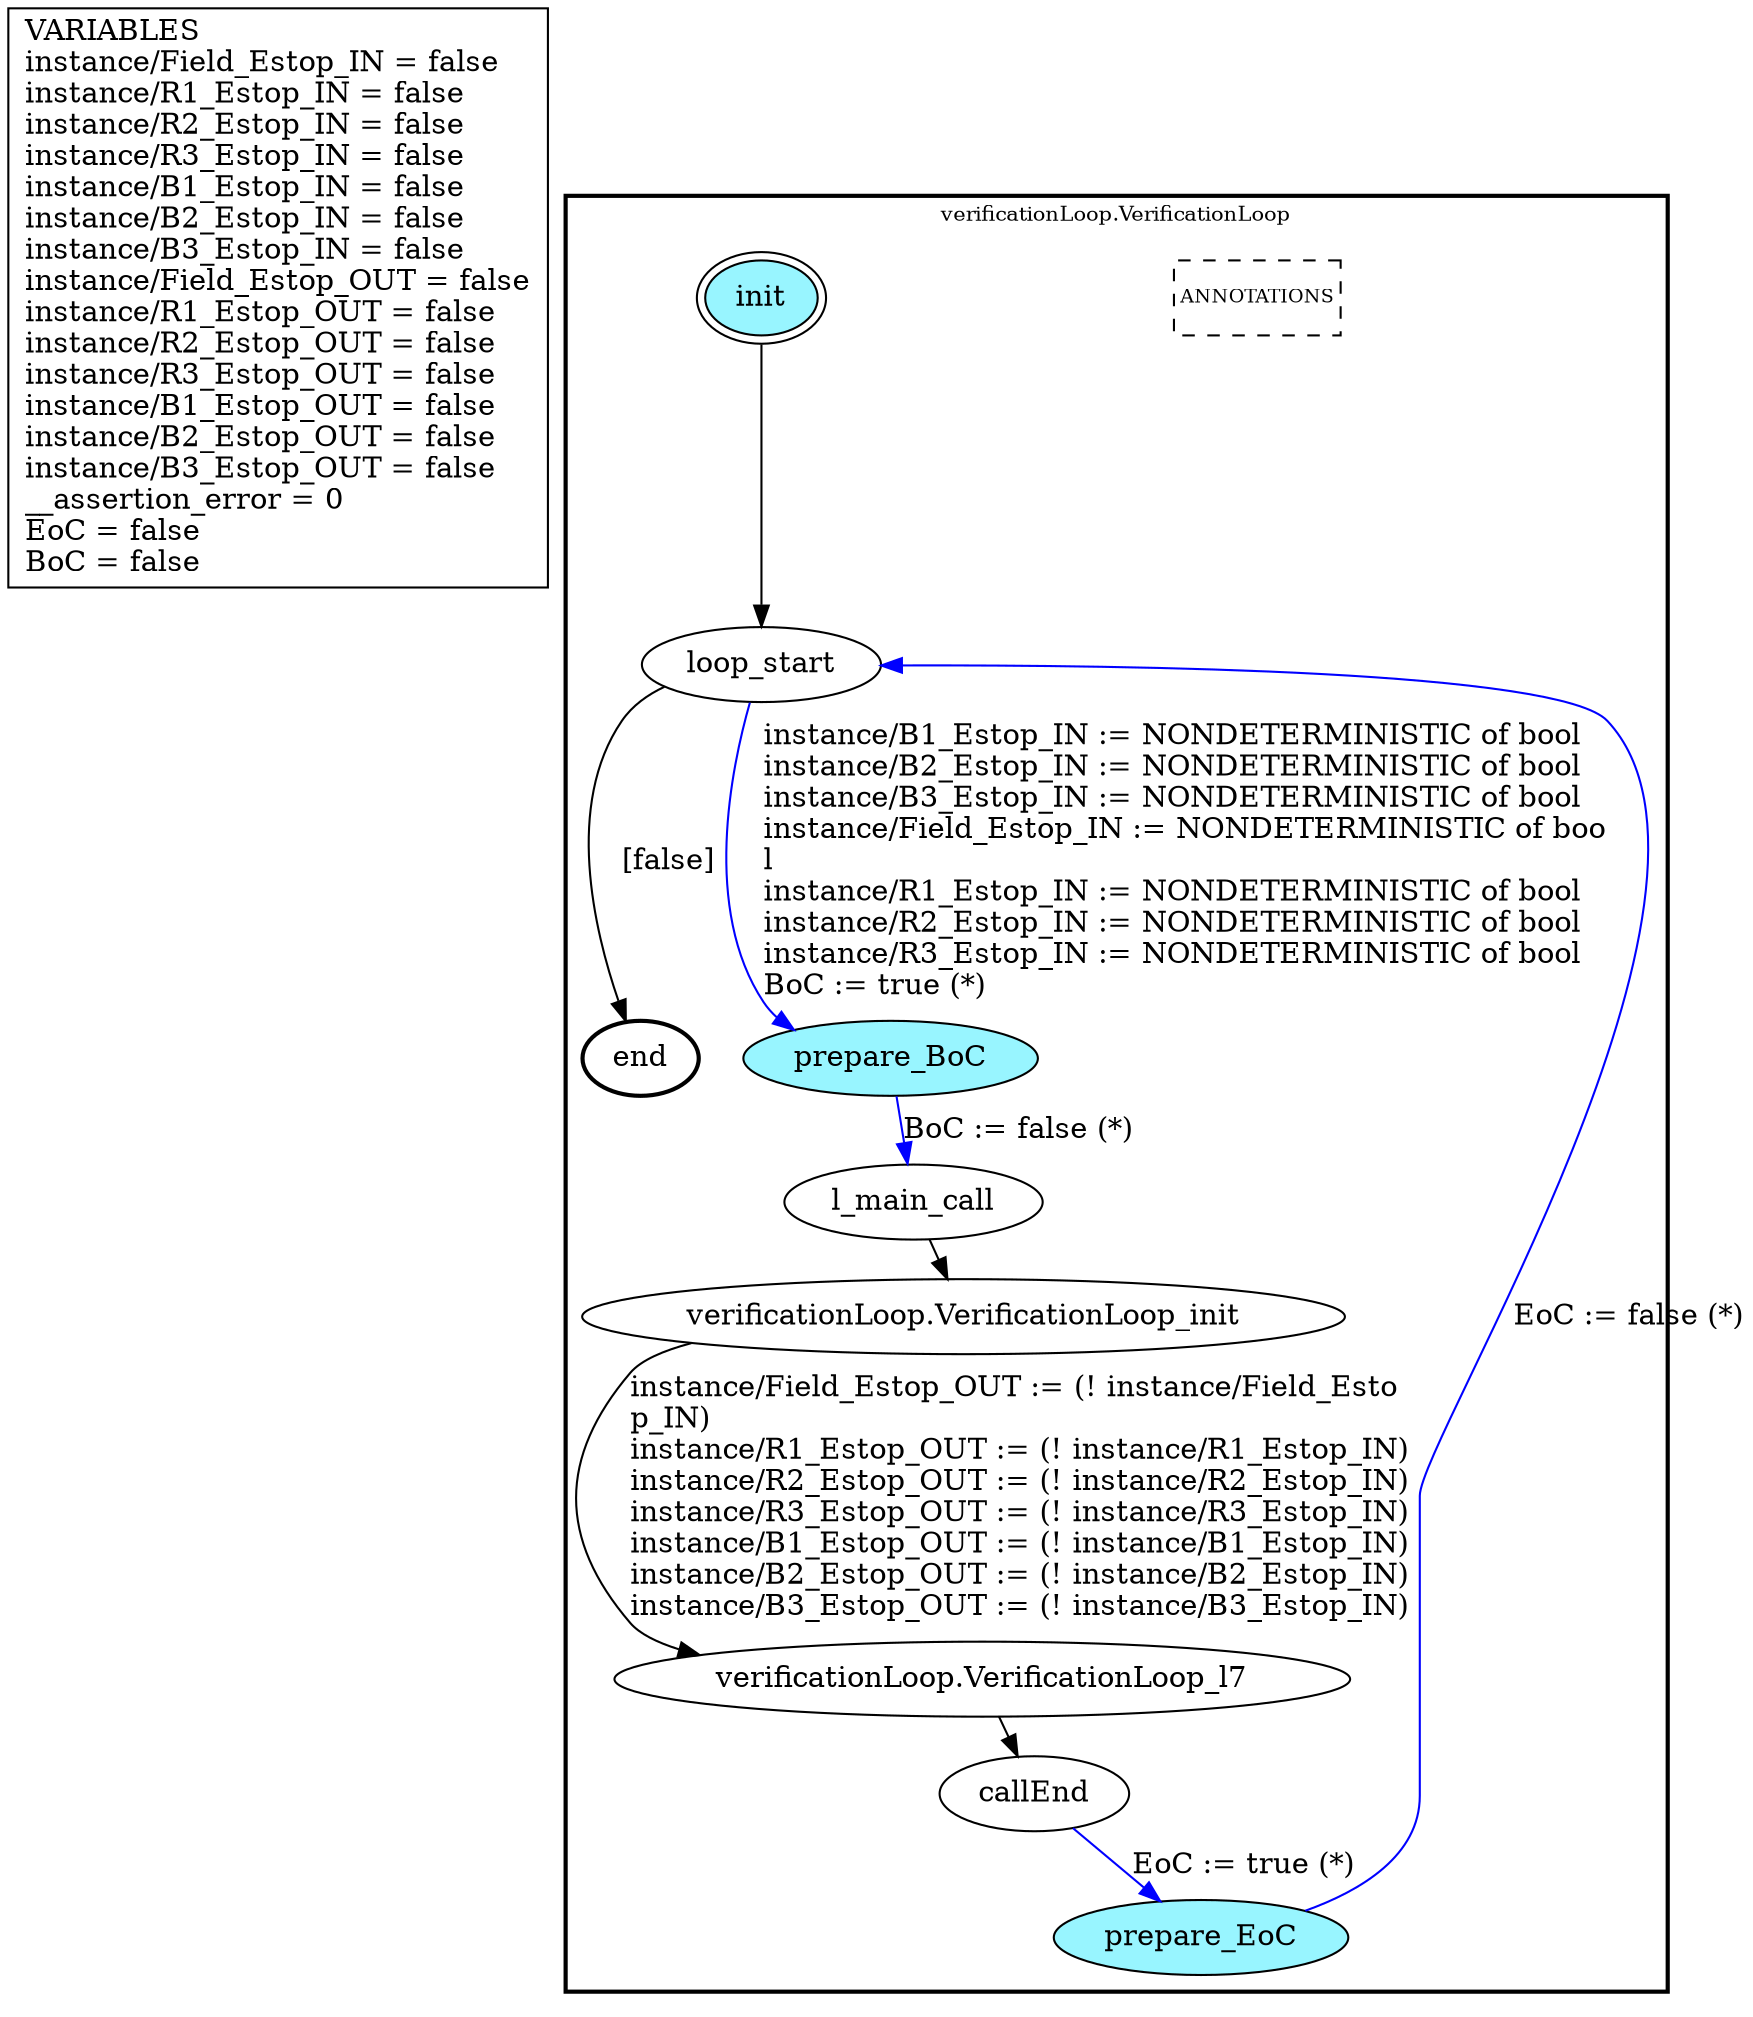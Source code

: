 digraph G {
	vars_declaration_pseudonode_network [
		label="VARIABLES\linstance/Field_Estop_IN = false\linstance/R1_Estop_IN = false\linstance/R2_Estop_IN = false\linstance/R3_Estop_IN = false\linstance/B1_Estop_IN = false\linstance/B2_Estop_IN = false\linstance/B3_Estop_IN = false\linstance/Field_Estop_OUT = false\linstance/R1_Estop_OUT = false\linstance/R2_Estop_OUT = false\linstance/R3_Estop_OUT = false\linstance/B1_Estop_OUT = false\linstance/B2_Estop_OUT = false\linstance/B3_Estop_OUT = false\l__assertion_error = 0\lEoC = false\lBoC = false\l",
		fillcolor="lightgray", shape="rectangle"];
	subgraph clusterverificationLoop_VerificationLoop {
		node [style="filled"];
		style=bold;
		color="black";
		fontsize=10;
		ranksep=0.4;
		
		label="verificationLoop.VerificationLoop";
		
		annotations_pseudonode_verificationLoop_VerificationLoop [
			label="ANNOTATIONS",
			fontsize=9, margin="0.04,0.04", fillcolor="white", shape="rectangle", style="dashed"];
		
		init_verificationLoop_VerificationLoop [label="init", color="black", fillcolor="cadetblue1", peripheries=2, shape="ellipse"];
		end_verificationLoop_VerificationLoop [label="end", color="black", fillcolor="cadetblue1", style=bold, shape="ellipse"];
		loop_start_verificationLoop_VerificationLoop [label="loop_start", color="black", fillcolor="white", shape="ellipse"];
		prepare_BoC_verificationLoop_VerificationLoop [label="prepare_BoC", color="black", fillcolor="cadetblue1", shape="ellipse"];
		l_main_call_verificationLoop_VerificationLoop [label="l_main_call", color="black", fillcolor="white", shape="ellipse"];
		callEnd_verificationLoop_VerificationLoop [label="callEnd", color="black", fillcolor="white", shape="ellipse"];
		prepare_EoC_verificationLoop_VerificationLoop [label="prepare_EoC", color="black", fillcolor="cadetblue1", shape="ellipse"];
		verificationLoop_VerificationLoop_init_verificationLoop_VerificationLoop [label="verificationLoop.VerificationLoop_init", color="black", fillcolor="white", shape="ellipse"];
		verificationLoop_VerificationLoop_l7_verificationLoop_VerificationLoop [label="verificationLoop.VerificationLoop_l7", color="black", fillcolor="white", shape="ellipse"];
		init_verificationLoop_VerificationLoop -> loop_start_verificationLoop_VerificationLoop [color="black", label=""];
		loop_start_verificationLoop_VerificationLoop -> prepare_BoC_verificationLoop_VerificationLoop [color="blue", label="instance/B1_Estop_IN := NONDETERMINISTIC of bool\linstance/B2_Estop_IN := NONDETERMINISTIC of bool\linstance/B3_Estop_IN := NONDETERMINISTIC of bool\linstance/Field_Estop_IN := NONDETERMINISTIC of boo\ll\linstance/R1_Estop_IN := NONDETERMINISTIC of bool\linstance/R2_Estop_IN := NONDETERMINISTIC of bool\linstance/R3_Estop_IN := NONDETERMINISTIC of bool\lBoC := true (*)\l"];
		prepare_BoC_verificationLoop_VerificationLoop -> l_main_call_verificationLoop_VerificationLoop [color="blue", label="BoC := false (*)"];
		callEnd_verificationLoop_VerificationLoop -> prepare_EoC_verificationLoop_VerificationLoop [color="blue", label="EoC := true (*)"];
		prepare_EoC_verificationLoop_VerificationLoop -> loop_start_verificationLoop_VerificationLoop [color="blue", label="EoC := false (*)"];
		loop_start_verificationLoop_VerificationLoop -> end_verificationLoop_VerificationLoop [color="black", label="[false]"];
		verificationLoop_VerificationLoop_init_verificationLoop_VerificationLoop -> verificationLoop_VerificationLoop_l7_verificationLoop_VerificationLoop [color="black", label="instance/Field_Estop_OUT := (! instance/Field_Esto\lp_IN)\linstance/R1_Estop_OUT := (! instance/R1_Estop_IN)\linstance/R2_Estop_OUT := (! instance/R2_Estop_IN)\linstance/R3_Estop_OUT := (! instance/R3_Estop_IN)\linstance/B1_Estop_OUT := (! instance/B1_Estop_IN)\linstance/B2_Estop_OUT := (! instance/B2_Estop_IN)\linstance/B3_Estop_OUT := (! instance/B3_Estop_IN)\l"];
		l_main_call_verificationLoop_VerificationLoop -> verificationLoop_VerificationLoop_init_verificationLoop_VerificationLoop [color="black", label=""];
		verificationLoop_VerificationLoop_l7_verificationLoop_VerificationLoop -> callEnd_verificationLoop_VerificationLoop [color="black", label=""];
	}
}

